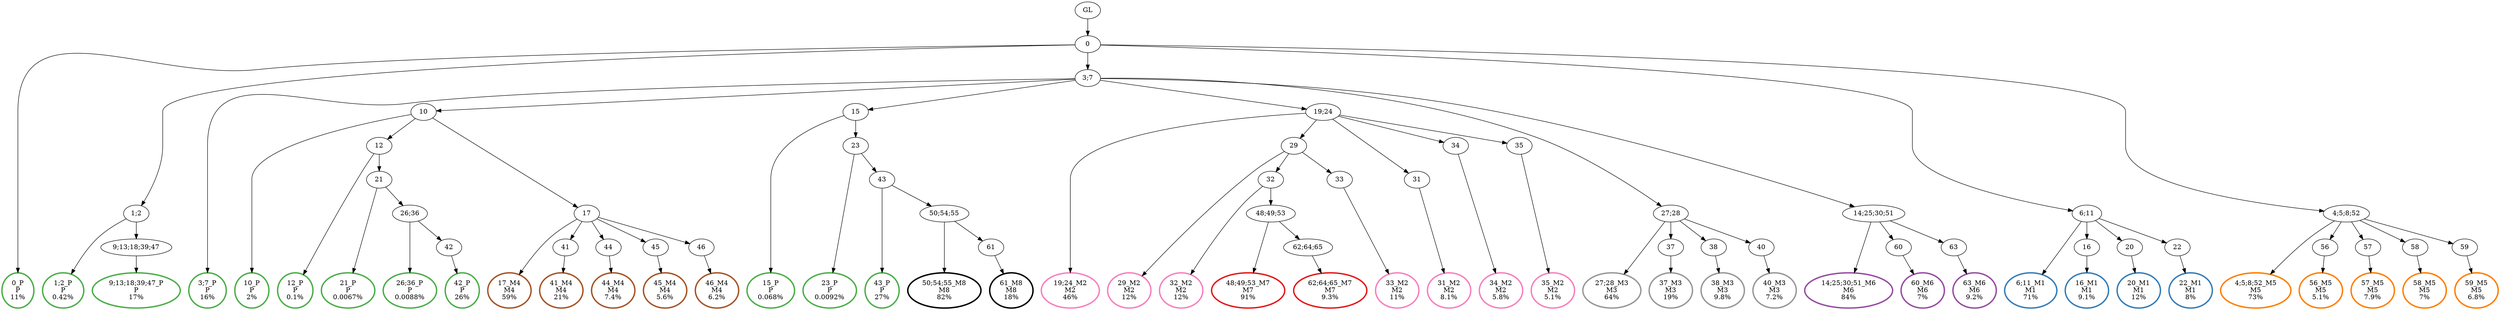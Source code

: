 digraph T {
	{
		rank=same
		86 [penwidth=3,colorscheme=set19,color=3,label="0_P\nP\n11%"]
		84 [penwidth=3,colorscheme=set19,color=3,label="1;2_P\nP\n0.42%"]
		82 [penwidth=3,colorscheme=set19,color=3,label="9;13;18;39;47_P\nP\n17%"]
		80 [penwidth=3,colorscheme=set19,color=3,label="3;7_P\nP\n16%"]
		78 [penwidth=3,colorscheme=set19,color=3,label="10_P\nP\n2%"]
		76 [penwidth=3,colorscheme=set19,color=3,label="12_P\nP\n0.1%"]
		74 [penwidth=3,colorscheme=set19,color=3,label="21_P\nP\n0.0067%"]
		72 [penwidth=3,colorscheme=set19,color=3,label="26;36_P\nP\n0.0088%"]
		70 [penwidth=3,colorscheme=set19,color=3,label="42_P\nP\n26%"]
		68 [penwidth=3,colorscheme=set19,color=3,label="15_P\nP\n0.068%"]
		66 [penwidth=3,colorscheme=set19,color=3,label="23_P\nP\n0.0092%"]
		64 [penwidth=3,colorscheme=set19,color=3,label="43_P\nP\n27%"]
		62 [penwidth=3,colorscheme=set19,color=2,label="6;11_M1\nM1\n71%"]
		60 [penwidth=3,colorscheme=set19,color=2,label="16_M1\nM1\n9.1%"]
		58 [penwidth=3,colorscheme=set19,color=2,label="20_M1\nM1\n12%"]
		56 [penwidth=3,colorscheme=set19,color=2,label="22_M1\nM1\n8%"]
		54 [penwidth=3,colorscheme=set19,color=8,label="19;24_M2\nM2\n46%"]
		52 [penwidth=3,colorscheme=set19,color=8,label="29_M2\nM2\n12%"]
		50 [penwidth=3,colorscheme=set19,color=8,label="32_M2\nM2\n12%"]
		48 [penwidth=3,colorscheme=set19,color=8,label="33_M2\nM2\n11%"]
		46 [penwidth=3,colorscheme=set19,color=8,label="31_M2\nM2\n8.1%"]
		44 [penwidth=3,colorscheme=set19,color=8,label="34_M2\nM2\n5.8%"]
		42 [penwidth=3,colorscheme=set19,color=8,label="35_M2\nM2\n5.1%"]
		40 [penwidth=3,colorscheme=set19,color=9,label="27;28_M3\nM3\n64%"]
		38 [penwidth=3,colorscheme=set19,color=9,label="37_M3\nM3\n19%"]
		36 [penwidth=3,colorscheme=set19,color=9,label="38_M3\nM3\n9.8%"]
		34 [penwidth=3,colorscheme=set19,color=9,label="40_M3\nM3\n7.2%"]
		32 [penwidth=3,colorscheme=set19,color=7,label="17_M4\nM4\n59%"]
		30 [penwidth=3,colorscheme=set19,color=7,label="41_M4\nM4\n21%"]
		28 [penwidth=3,colorscheme=set19,color=7,label="44_M4\nM4\n7.4%"]
		26 [penwidth=3,colorscheme=set19,color=7,label="45_M4\nM4\n5.6%"]
		24 [penwidth=3,colorscheme=set19,color=7,label="46_M4\nM4\n6.2%"]
		22 [penwidth=3,colorscheme=set19,color=5,label="4;5;8;52_M5\nM5\n73%"]
		20 [penwidth=3,colorscheme=set19,color=5,label="56_M5\nM5\n5.1%"]
		18 [penwidth=3,colorscheme=set19,color=5,label="57_M5\nM5\n7.9%"]
		16 [penwidth=3,colorscheme=set19,color=5,label="58_M5\nM5\n7%"]
		14 [penwidth=3,colorscheme=set19,color=5,label="59_M5\nM5\n6.8%"]
		12 [penwidth=3,colorscheme=set19,color=4,label="14;25;30;51_M6\nM6\n84%"]
		10 [penwidth=3,colorscheme=set19,color=4,label="60_M6\nM6\n7%"]
		8 [penwidth=3,colorscheme=set19,color=4,label="63_M6\nM6\n9.2%"]
		6 [penwidth=3,colorscheme=set19,color=1,label="48;49;53_M7\nM7\n91%"]
		4 [penwidth=3,colorscheme=set19,color=1,label="62;64;65_M7\nM7\n9.3%"]
		2 [penwidth=3,colorscheme=set19,color=10,label="50;54;55_M8\nM8\n82%"]
		0 [penwidth=3,colorscheme=set19,color=10,label="61_M8\nM8\n18%"]
	}
	88 [label="GL"]
	87 [label="0"]
	85 [label="1;2"]
	83 [label="9;13;18;39;47"]
	81 [label="3;7"]
	79 [label="10"]
	77 [label="12"]
	75 [label="21"]
	73 [label="26;36"]
	71 [label="42"]
	69 [label="15"]
	67 [label="23"]
	65 [label="43"]
	63 [label="6;11"]
	61 [label="16"]
	59 [label="20"]
	57 [label="22"]
	55 [label="19;24"]
	53 [label="29"]
	51 [label="32"]
	49 [label="33"]
	47 [label="31"]
	45 [label="34"]
	43 [label="35"]
	41 [label="27;28"]
	39 [label="37"]
	37 [label="38"]
	35 [label="40"]
	33 [label="17"]
	31 [label="41"]
	29 [label="44"]
	27 [label="45"]
	25 [label="46"]
	23 [label="4;5;8;52"]
	21 [label="56"]
	19 [label="57"]
	17 [label="58"]
	15 [label="59"]
	13 [label="14;25;30;51"]
	11 [label="60"]
	9 [label="63"]
	7 [label="48;49;53"]
	5 [label="62;64;65"]
	3 [label="50;54;55"]
	1 [label="61"]
	88 -> 87
	87 -> 86
	87 -> 85
	87 -> 81
	87 -> 63
	87 -> 23
	85 -> 84
	85 -> 83
	83 -> 82
	81 -> 80
	81 -> 79
	81 -> 69
	81 -> 55
	81 -> 41
	81 -> 13
	79 -> 78
	79 -> 77
	79 -> 33
	77 -> 76
	77 -> 75
	75 -> 74
	75 -> 73
	73 -> 72
	73 -> 71
	71 -> 70
	69 -> 68
	69 -> 67
	67 -> 66
	67 -> 65
	65 -> 64
	65 -> 3
	63 -> 62
	63 -> 61
	63 -> 59
	63 -> 57
	61 -> 60
	59 -> 58
	57 -> 56
	55 -> 54
	55 -> 53
	55 -> 47
	55 -> 45
	55 -> 43
	53 -> 52
	53 -> 51
	53 -> 49
	51 -> 50
	51 -> 7
	49 -> 48
	47 -> 46
	45 -> 44
	43 -> 42
	41 -> 40
	41 -> 39
	41 -> 37
	41 -> 35
	39 -> 38
	37 -> 36
	35 -> 34
	33 -> 32
	33 -> 31
	33 -> 29
	33 -> 27
	33 -> 25
	31 -> 30
	29 -> 28
	27 -> 26
	25 -> 24
	23 -> 22
	23 -> 21
	23 -> 19
	23 -> 17
	23 -> 15
	21 -> 20
	19 -> 18
	17 -> 16
	15 -> 14
	13 -> 12
	13 -> 11
	13 -> 9
	11 -> 10
	9 -> 8
	7 -> 6
	7 -> 5
	5 -> 4
	3 -> 2
	3 -> 1
	1 -> 0
}
